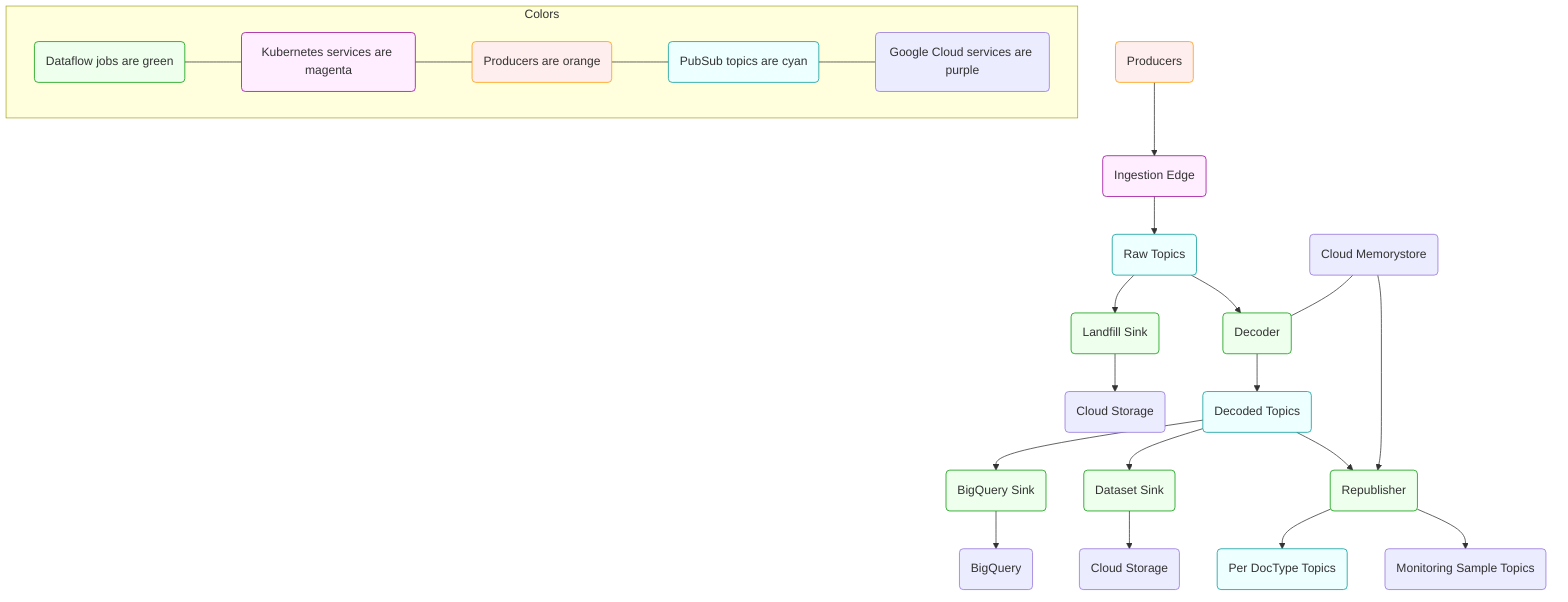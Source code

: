 %% To install the mmdc command run:
%%   npm install -g mermaid.cli
%% To update this file run:
%%   mmdc -i diagram.mmd -o diagram.svg
%% Or use the docker wrapper in this repo (from the top-level directory):
%%   ./bin/update-diagrams

graph TD

f1(Producers) --> k1(Ingestion Edge)
k1 --> p1(Raw Topics)
p1 --> d1(Landfill Sink)
d1 --> c1(Cloud Storage)
p1 --> d2(Decoder)
m1(Cloud Memorystore) --- d2
d2 --> p2(Decoded Topics)
p2 --> d3(BigQuery Sink)
d3 --> b1(BigQuery)
p2 --> d4(Dataset Sink)
d4 --> c2(Cloud Storage)
p2 --> d5(Republisher)
m1 --> d5
d5 --> p5(Per DocType Topics)
d5 --> p6(Monitoring Sample Topics)

subgraph Colors
    d(Dataflow jobs are green)
    k(Kubernetes services are magenta)
    f(Producers are orange)
    p(PubSub topics are cyan)
    g(Google Cloud services are purple)

    %% connect them to make the key vertical
    d --- k
    k --- f
    f --- p
    p --- g
end

classDef cyan fill:#eff,stroke:#099;
classDef green fill:#efe,stroke:#090;
classDef magenta fill:#fef,stroke:#909;
classDef orange fill:#fee,stroke:#f90;
class p,p0,p1,p2,p3,p4,p5 cyan
class d,d0,d1,d2,d3,d4,d5 green
class k,k0,k1 magenta
class f,f1 orange